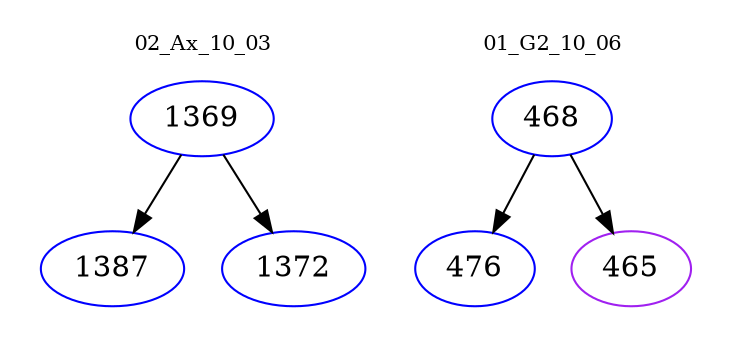 digraph{
subgraph cluster_0 {
color = white
label = "02_Ax_10_03";
fontsize=10;
T0_1369 [label="1369", color="blue"]
T0_1369 -> T0_1387 [color="black"]
T0_1387 [label="1387", color="blue"]
T0_1369 -> T0_1372 [color="black"]
T0_1372 [label="1372", color="blue"]
}
subgraph cluster_1 {
color = white
label = "01_G2_10_06";
fontsize=10;
T1_468 [label="468", color="blue"]
T1_468 -> T1_476 [color="black"]
T1_476 [label="476", color="blue"]
T1_468 -> T1_465 [color="black"]
T1_465 [label="465", color="purple"]
}
}
